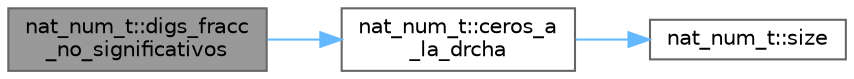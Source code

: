 digraph "nat_num_t::digs_fracc_no_significativos"
{
 // INTERACTIVE_SVG=YES
 // LATEX_PDF_SIZE
  bgcolor="transparent";
  edge [fontname=Helvetica,fontsize=10,labelfontname=Helvetica,labelfontsize=10];
  node [fontname=Helvetica,fontsize=10,shape=box,height=0.2,width=0.4];
  rankdir="LR";
  Node1 [label="nat_num_t::digs_fracc\l_no_significativos",height=0.2,width=0.4,color="gray40", fillcolor="grey60", style="filled", fontcolor="black",tooltip=" "];
  Node1 -> Node2 [color="steelblue1",style="solid"];
  Node2 [label="nat_num_t::ceros_a\l_la_drcha",height=0.2,width=0.4,color="grey40", fillcolor="white", style="filled",URL="$classnat__num__t.html#a386e6f8d5f8b23ea4ac327c3f3a33d61",tooltip=" "];
  Node2 -> Node3 [color="steelblue1",style="solid"];
  Node3 [label="nat_num_t::size",height=0.2,width=0.4,color="grey40", fillcolor="white", style="filled",URL="$classnat__num__t.html#a3f420ff49cf6b55ef38936b2035a4071",tooltip=" "];
}
